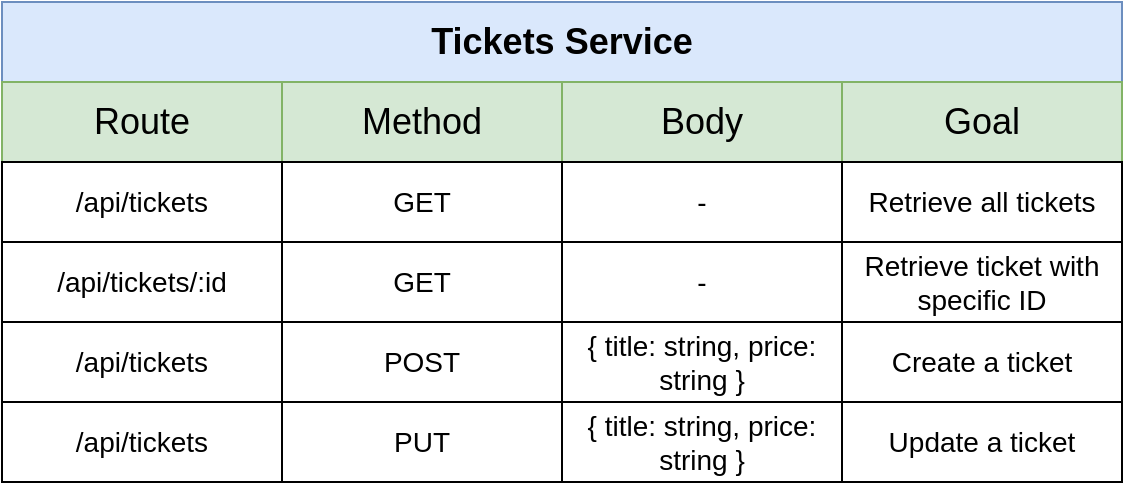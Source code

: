 <mxfile version="12.9.10" type="github" pages="5">
  <diagram id="AKySBRokzylHcW2O-Z-e" name="01 - tik">
    <mxGraphModel dx="715" dy="352" grid="1" gridSize="10" guides="1" tooltips="1" connect="1" arrows="1" fold="1" page="1" pageScale="1" pageWidth="1920" pageHeight="1200" math="0" shadow="0">
      <root>
        <mxCell id="0" />
        <mxCell id="1" parent="0" />
        <mxCell id="5NZEBFaEDi9C0aIBibyY-12" value="Tickets Service" style="rounded=0;whiteSpace=wrap;html=1;fillColor=#dae8fc;strokeColor=#6c8ebf;fontStyle=1;fontSize=18;" vertex="1" parent="1">
          <mxGeometry x="360" y="240" width="560" height="40" as="geometry" />
        </mxCell>
        <mxCell id="5NZEBFaEDi9C0aIBibyY-13" value="Route" style="rounded=0;whiteSpace=wrap;html=1;fontSize=18;fillColor=#d5e8d4;strokeColor=#82b366;" vertex="1" parent="1">
          <mxGeometry x="360" y="280" width="140" height="40" as="geometry" />
        </mxCell>
        <mxCell id="5NZEBFaEDi9C0aIBibyY-14" value="Method" style="rounded=0;whiteSpace=wrap;html=1;fontSize=18;fillColor=#d5e8d4;strokeColor=#82b366;" vertex="1" parent="1">
          <mxGeometry x="500" y="280" width="140" height="40" as="geometry" />
        </mxCell>
        <mxCell id="5NZEBFaEDi9C0aIBibyY-15" value="Body" style="rounded=0;whiteSpace=wrap;html=1;fontSize=18;fillColor=#d5e8d4;strokeColor=#82b366;" vertex="1" parent="1">
          <mxGeometry x="640" y="280" width="140" height="40" as="geometry" />
        </mxCell>
        <mxCell id="5NZEBFaEDi9C0aIBibyY-16" value="Goal" style="rounded=0;whiteSpace=wrap;html=1;fontSize=18;fillColor=#d5e8d4;strokeColor=#82b366;" vertex="1" parent="1">
          <mxGeometry x="780" y="280" width="140" height="40" as="geometry" />
        </mxCell>
        <mxCell id="5NZEBFaEDi9C0aIBibyY-17" value="/api/tickets" style="rounded=0;whiteSpace=wrap;html=1;fontSize=14;" vertex="1" parent="1">
          <mxGeometry x="360" y="320" width="140" height="40" as="geometry" />
        </mxCell>
        <mxCell id="5NZEBFaEDi9C0aIBibyY-18" value="GET" style="rounded=0;whiteSpace=wrap;html=1;fontSize=14;" vertex="1" parent="1">
          <mxGeometry x="500" y="320" width="140" height="40" as="geometry" />
        </mxCell>
        <mxCell id="5NZEBFaEDi9C0aIBibyY-19" value="-" style="rounded=0;whiteSpace=wrap;html=1;fontSize=14;" vertex="1" parent="1">
          <mxGeometry x="640" y="320" width="140" height="40" as="geometry" />
        </mxCell>
        <mxCell id="5NZEBFaEDi9C0aIBibyY-20" value="Retrieve all tickets" style="rounded=0;whiteSpace=wrap;html=1;fontSize=14;" vertex="1" parent="1">
          <mxGeometry x="780" y="320" width="140" height="40" as="geometry" />
        </mxCell>
        <mxCell id="5NZEBFaEDi9C0aIBibyY-21" value="/api/tickets/:id" style="rounded=0;whiteSpace=wrap;html=1;fontSize=14;" vertex="1" parent="1">
          <mxGeometry x="360" y="360" width="140" height="40" as="geometry" />
        </mxCell>
        <mxCell id="5NZEBFaEDi9C0aIBibyY-22" value="GET" style="rounded=0;whiteSpace=wrap;html=1;fontSize=14;" vertex="1" parent="1">
          <mxGeometry x="500" y="360" width="140" height="40" as="geometry" />
        </mxCell>
        <mxCell id="5NZEBFaEDi9C0aIBibyY-23" value="-" style="rounded=0;whiteSpace=wrap;html=1;fontSize=14;" vertex="1" parent="1">
          <mxGeometry x="640" y="360" width="140" height="40" as="geometry" />
        </mxCell>
        <mxCell id="5NZEBFaEDi9C0aIBibyY-24" value="Retrieve ticket with specific ID" style="rounded=0;whiteSpace=wrap;html=1;fontSize=14;" vertex="1" parent="1">
          <mxGeometry x="780" y="360" width="140" height="40" as="geometry" />
        </mxCell>
        <mxCell id="5NZEBFaEDi9C0aIBibyY-25" value="/api/tickets" style="rounded=0;whiteSpace=wrap;html=1;fontSize=14;" vertex="1" parent="1">
          <mxGeometry x="360" y="400" width="140" height="40" as="geometry" />
        </mxCell>
        <mxCell id="5NZEBFaEDi9C0aIBibyY-26" value="POST" style="rounded=0;whiteSpace=wrap;html=1;fontSize=14;" vertex="1" parent="1">
          <mxGeometry x="500" y="400" width="140" height="40" as="geometry" />
        </mxCell>
        <mxCell id="5NZEBFaEDi9C0aIBibyY-27" value="{ title: string, price: string }" style="rounded=0;whiteSpace=wrap;html=1;fontSize=14;" vertex="1" parent="1">
          <mxGeometry x="640" y="400" width="140" height="40" as="geometry" />
        </mxCell>
        <mxCell id="5NZEBFaEDi9C0aIBibyY-28" value="Create a ticket" style="rounded=0;whiteSpace=wrap;html=1;fontSize=14;" vertex="1" parent="1">
          <mxGeometry x="780" y="400" width="140" height="40" as="geometry" />
        </mxCell>
        <mxCell id="5NZEBFaEDi9C0aIBibyY-29" value="/api/tickets" style="rounded=0;whiteSpace=wrap;html=1;fontSize=14;" vertex="1" parent="1">
          <mxGeometry x="360" y="440" width="140" height="40" as="geometry" />
        </mxCell>
        <mxCell id="5NZEBFaEDi9C0aIBibyY-30" value="PUT" style="rounded=0;whiteSpace=wrap;html=1;fontSize=14;" vertex="1" parent="1">
          <mxGeometry x="500" y="440" width="140" height="40" as="geometry" />
        </mxCell>
        <mxCell id="5NZEBFaEDi9C0aIBibyY-31" value="{ title: string, price: string }" style="rounded=0;whiteSpace=wrap;html=1;fontSize=14;" vertex="1" parent="1">
          <mxGeometry x="640" y="440" width="140" height="40" as="geometry" />
        </mxCell>
        <mxCell id="5NZEBFaEDi9C0aIBibyY-32" value="Update a ticket" style="rounded=0;whiteSpace=wrap;html=1;fontSize=14;" vertex="1" parent="1">
          <mxGeometry x="780" y="440" width="140" height="40" as="geometry" />
        </mxCell>
      </root>
    </mxGraphModel>
  </diagram>
  <diagram id="NBkJ5XoD2my_zOULs8_r" name="02 - ticket">
    <mxGraphModel dx="715" dy="352" grid="1" gridSize="10" guides="1" tooltips="1" connect="1" arrows="1" fold="1" page="1" pageScale="1" pageWidth="1920" pageHeight="1200" math="0" shadow="0">
      <root>
        <mxCell id="a79_ThjCx1xK513ZJXG5-0" />
        <mxCell id="a79_ThjCx1xK513ZJXG5-1" parent="a79_ThjCx1xK513ZJXG5-0" />
        <mxCell id="a79_ThjCx1xK513ZJXG5-2" value="Tickets Service" style="rounded=0;whiteSpace=wrap;html=1;fontSize=18;fillColor=#f5f5f5;strokeColor=#666666;fontColor=#333333;fontStyle=1" vertex="1" parent="a79_ThjCx1xK513ZJXG5-1">
          <mxGeometry x="530" y="290" width="230" height="30" as="geometry" />
        </mxCell>
        <mxCell id="a79_ThjCx1xK513ZJXG5-10" style="edgeStyle=orthogonalEdgeStyle;rounded=0;orthogonalLoop=1;jettySize=auto;html=1;exitX=1;exitY=0.5;exitDx=0;exitDy=0;fontSize=18;" edge="1" parent="a79_ThjCx1xK513ZJXG5-1" source="a79_ThjCx1xK513ZJXG5-3" target="a79_ThjCx1xK513ZJXG5-6">
          <mxGeometry relative="1" as="geometry" />
        </mxCell>
        <mxCell id="a79_ThjCx1xK513ZJXG5-3" value="" style="rounded=0;whiteSpace=wrap;html=1;fontSize=14;fillColor=#f5f5f5;strokeColor=#666666;fontColor=#333333;fontStyle=1" vertex="1" parent="a79_ThjCx1xK513ZJXG5-1">
          <mxGeometry x="530" y="320" width="230" height="80" as="geometry" />
        </mxCell>
        <mxCell id="a79_ThjCx1xK513ZJXG5-4" value="Express App" style="rounded=0;whiteSpace=wrap;html=1;fontSize=14;" vertex="1" parent="a79_ThjCx1xK513ZJXG5-1">
          <mxGeometry x="550" y="330" width="190" height="60" as="geometry" />
        </mxCell>
        <mxCell id="a79_ThjCx1xK513ZJXG5-5" value="MongoDB for Tickets" style="rounded=0;whiteSpace=wrap;html=1;fontSize=18;fillColor=#f5f5f5;strokeColor=#666666;fontColor=#333333;fontStyle=1" vertex="1" parent="a79_ThjCx1xK513ZJXG5-1">
          <mxGeometry x="820" y="260" width="230" height="30" as="geometry" />
        </mxCell>
        <mxCell id="a79_ThjCx1xK513ZJXG5-6" value="" style="rounded=0;whiteSpace=wrap;html=1;fontSize=14;fillColor=#f5f5f5;strokeColor=#666666;fontColor=#333333;fontStyle=1" vertex="1" parent="a79_ThjCx1xK513ZJXG5-1">
          <mxGeometry x="820" y="290" width="230" height="170" as="geometry" />
        </mxCell>
        <mxCell id="a79_ThjCx1xK513ZJXG5-7" value="Tickets Collection" style="rounded=0;whiteSpace=wrap;html=1;fontSize=14;fillColor=#dae8fc;strokeColor=#6c8ebf;" vertex="1" parent="a79_ThjCx1xK513ZJXG5-1">
          <mxGeometry x="840" y="300" width="190" height="30" as="geometry" />
        </mxCell>
        <mxCell id="a79_ThjCx1xK513ZJXG5-11" value="" style="rounded=0;whiteSpace=wrap;html=1;fontSize=14;fillColor=#dae8fc;strokeColor=#6c8ebf;" vertex="1" parent="a79_ThjCx1xK513ZJXG5-1">
          <mxGeometry x="840" y="330" width="190" height="120" as="geometry" />
        </mxCell>
        <mxCell id="a79_ThjCx1xK513ZJXG5-12" value="{ title, price, userId }" style="rounded=0;whiteSpace=wrap;html=1;fontSize=14;" vertex="1" parent="a79_ThjCx1xK513ZJXG5-1">
          <mxGeometry x="865" y="345" width="140" height="30" as="geometry" />
        </mxCell>
        <mxCell id="a79_ThjCx1xK513ZJXG5-13" value="{ title, price, userId }" style="rounded=0;whiteSpace=wrap;html=1;fontSize=14;" vertex="1" parent="a79_ThjCx1xK513ZJXG5-1">
          <mxGeometry x="865" y="375" width="140" height="30" as="geometry" />
        </mxCell>
        <mxCell id="a79_ThjCx1xK513ZJXG5-14" value="{ title, price, userId }" style="rounded=0;whiteSpace=wrap;html=1;fontSize=14;" vertex="1" parent="a79_ThjCx1xK513ZJXG5-1">
          <mxGeometry x="865" y="405" width="140" height="30" as="geometry" />
        </mxCell>
      </root>
    </mxGraphModel>
  </diagram>
  <diagram id="7anr5Xum4h0n5bUyPV8S" name="03 - steps">
    <mxGraphModel dx="858" dy="422" grid="1" gridSize="10" guides="1" tooltips="1" connect="1" arrows="1" fold="1" page="1" pageScale="1" pageWidth="1920" pageHeight="1200" math="0" shadow="0">
      <root>
        <mxCell id="19Cy-sf6MM4zn7XgXn_P-0" />
        <mxCell id="19Cy-sf6MM4zn7XgXn_P-1" parent="19Cy-sf6MM4zn7XgXn_P-0" />
        <mxCell id="19Cy-sf6MM4zn7XgXn_P-2" value="Create package.json, install deps" style="rounded=0;whiteSpace=wrap;html=1;fontSize=18;fillColor=#dae8fc;strokeColor=#6c8ebf;" vertex="1" parent="19Cy-sf6MM4zn7XgXn_P-1">
          <mxGeometry x="540" y="210" width="460" height="50" as="geometry" />
        </mxCell>
        <mxCell id="19Cy-sf6MM4zn7XgXn_P-3" value="Write Dockerfile" style="rounded=0;whiteSpace=wrap;html=1;fontSize=18;fillColor=#dae8fc;strokeColor=#6c8ebf;" vertex="1" parent="19Cy-sf6MM4zn7XgXn_P-1">
          <mxGeometry x="540" y="270" width="460" height="50" as="geometry" />
        </mxCell>
        <mxCell id="19Cy-sf6MM4zn7XgXn_P-4" value="Create index.ts to run project" style="rounded=0;whiteSpace=wrap;html=1;fontSize=18;fillColor=#dae8fc;strokeColor=#6c8ebf;" vertex="1" parent="19Cy-sf6MM4zn7XgXn_P-1">
          <mxGeometry x="540" y="330" width="460" height="50" as="geometry" />
        </mxCell>
        <mxCell id="19Cy-sf6MM4zn7XgXn_P-5" value="Build image, push to docker hub" style="rounded=0;whiteSpace=wrap;html=1;fontSize=18;fillColor=#dae8fc;strokeColor=#6c8ebf;" vertex="1" parent="19Cy-sf6MM4zn7XgXn_P-1">
          <mxGeometry x="540" y="390" width="460" height="50" as="geometry" />
        </mxCell>
        <mxCell id="19Cy-sf6MM4zn7XgXn_P-6" value="Write k8s file for deployment, service" style="rounded=0;whiteSpace=wrap;html=1;fontSize=18;fillColor=#dae8fc;strokeColor=#6c8ebf;" vertex="1" parent="19Cy-sf6MM4zn7XgXn_P-1">
          <mxGeometry x="540" y="450" width="460" height="50" as="geometry" />
        </mxCell>
        <mxCell id="19Cy-sf6MM4zn7XgXn_P-7" value="Write k8s file for deployment, service" style="rounded=0;whiteSpace=wrap;html=1;fontSize=18;fillColor=#dae8fc;strokeColor=#6c8ebf;" vertex="1" parent="19Cy-sf6MM4zn7XgXn_P-1">
          <mxGeometry x="540" y="450" width="460" height="50" as="geometry" />
        </mxCell>
        <mxCell id="19Cy-sf6MM4zn7XgXn_P-8" value="Write k8s file for Mongodb deployment, service" style="rounded=0;whiteSpace=wrap;html=1;fontSize=18;fillColor=#dae8fc;strokeColor=#6c8ebf;" vertex="1" parent="19Cy-sf6MM4zn7XgXn_P-1">
          <mxGeometry x="540" y="570" width="460" height="50" as="geometry" />
        </mxCell>
        <mxCell id="19Cy-sf6MM4zn7XgXn_P-9" value="Update skaffold.yaml to do file sync for tickets" style="rounded=0;whiteSpace=wrap;html=1;fontSize=18;fillColor=#dae8fc;strokeColor=#6c8ebf;" vertex="1" parent="19Cy-sf6MM4zn7XgXn_P-1">
          <mxGeometry x="540" y="510" width="460" height="50" as="geometry" />
        </mxCell>
        <mxCell id="19Cy-sf6MM4zn7XgXn_P-10" value="" style="endArrow=classic;html=1;fontSize=18;" edge="1" parent="19Cy-sf6MM4zn7XgXn_P-1">
          <mxGeometry width="50" height="50" relative="1" as="geometry">
            <mxPoint x="530" y="210" as="sourcePoint" />
            <mxPoint x="530" y="621.143" as="targetPoint" />
          </mxGeometry>
        </mxCell>
      </root>
    </mxGraphModel>
  </diagram>
  <diagram name="04 - steps" id="z9mGE6HQgMYp5pnBJHdc">
    <mxGraphModel dx="858" dy="422" grid="1" gridSize="10" guides="1" tooltips="1" connect="1" arrows="1" fold="1" page="1" pageScale="1" pageWidth="1920" pageHeight="1200" math="0" shadow="0">
      <root>
        <mxCell id="su2hYm_iL0SFXj4LvrgG-0" />
        <mxCell id="su2hYm_iL0SFXj4LvrgG-1" parent="su2hYm_iL0SFXj4LvrgG-0" />
        <mxCell id="su2hYm_iL0SFXj4LvrgG-2" value="Create package.json, install deps" style="rounded=0;whiteSpace=wrap;html=1;fontSize=18;fillColor=#f5f5f5;strokeColor=#666666;fontColor=#333333;" vertex="1" parent="su2hYm_iL0SFXj4LvrgG-1">
          <mxGeometry x="540" y="210" width="460" height="50" as="geometry" />
        </mxCell>
        <mxCell id="su2hYm_iL0SFXj4LvrgG-3" value="Write Dockerfile" style="rounded=0;whiteSpace=wrap;html=1;fontSize=18;fillColor=#f5f5f5;strokeColor=#666666;fontColor=#333333;" vertex="1" parent="su2hYm_iL0SFXj4LvrgG-1">
          <mxGeometry x="540" y="270" width="460" height="50" as="geometry" />
        </mxCell>
        <mxCell id="su2hYm_iL0SFXj4LvrgG-4" value="Create index.ts to run project" style="rounded=0;whiteSpace=wrap;html=1;fontSize=18;fillColor=#f5f5f5;strokeColor=#666666;fontColor=#333333;" vertex="1" parent="su2hYm_iL0SFXj4LvrgG-1">
          <mxGeometry x="540" y="330" width="460" height="50" as="geometry" />
        </mxCell>
        <mxCell id="su2hYm_iL0SFXj4LvrgG-5" value="Build image, push to docker hub" style="rounded=0;whiteSpace=wrap;html=1;fontSize=18;fillColor=#dae8fc;strokeColor=#6c8ebf;" vertex="1" parent="su2hYm_iL0SFXj4LvrgG-1">
          <mxGeometry x="540" y="390" width="460" height="50" as="geometry" />
        </mxCell>
        <mxCell id="su2hYm_iL0SFXj4LvrgG-6" value="Write k8s file for deployment, service" style="rounded=0;whiteSpace=wrap;html=1;fontSize=18;fillColor=#dae8fc;strokeColor=#6c8ebf;" vertex="1" parent="su2hYm_iL0SFXj4LvrgG-1">
          <mxGeometry x="540" y="450" width="460" height="50" as="geometry" />
        </mxCell>
        <mxCell id="su2hYm_iL0SFXj4LvrgG-7" value="Write k8s file for deployment, service" style="rounded=0;whiteSpace=wrap;html=1;fontSize=18;fillColor=#dae8fc;strokeColor=#6c8ebf;" vertex="1" parent="su2hYm_iL0SFXj4LvrgG-1">
          <mxGeometry x="540" y="450" width="460" height="50" as="geometry" />
        </mxCell>
        <mxCell id="su2hYm_iL0SFXj4LvrgG-8" value="Write k8s file for Mongodb deployment, service" style="rounded=0;whiteSpace=wrap;html=1;fontSize=18;fillColor=#dae8fc;strokeColor=#6c8ebf;" vertex="1" parent="su2hYm_iL0SFXj4LvrgG-1">
          <mxGeometry x="540" y="570" width="460" height="50" as="geometry" />
        </mxCell>
        <mxCell id="su2hYm_iL0SFXj4LvrgG-9" value="Update skaffold.yaml to do file sync for tickets" style="rounded=0;whiteSpace=wrap;html=1;fontSize=18;fillColor=#dae8fc;strokeColor=#6c8ebf;" vertex="1" parent="su2hYm_iL0SFXj4LvrgG-1">
          <mxGeometry x="540" y="510" width="460" height="50" as="geometry" />
        </mxCell>
        <mxCell id="su2hYm_iL0SFXj4LvrgG-10" value="" style="endArrow=classic;html=1;fontSize=18;" edge="1" parent="su2hYm_iL0SFXj4LvrgG-1">
          <mxGeometry width="50" height="50" relative="1" as="geometry">
            <mxPoint x="530" y="210" as="sourcePoint" />
            <mxPoint x="530" y="621.143" as="targetPoint" />
          </mxGeometry>
        </mxCell>
        <mxCell id="su2hYm_iL0SFXj4LvrgG-11" value="" style="shape=curlyBracket;whiteSpace=wrap;html=1;rounded=1;fontSize=18;rotation=-180;" vertex="1" parent="su2hYm_iL0SFXj4LvrgG-1">
          <mxGeometry x="1010" y="210" width="30" height="170" as="geometry" />
        </mxCell>
        <mxCell id="su2hYm_iL0SFXj4LvrgG-12" value="Copy from auth service to save time!" style="text;html=1;strokeColor=none;fillColor=none;align=left;verticalAlign=middle;whiteSpace=wrap;rounded=0;fontSize=18;fontStyle=1" vertex="1" parent="su2hYm_iL0SFXj4LvrgG-1">
          <mxGeometry x="1040" y="285" width="130" height="20" as="geometry" />
        </mxCell>
      </root>
    </mxGraphModel>
  </diagram>
  <diagram id="mwPddSEoVuTpFXVdah0V" name="05 - tix">
    <mxGraphModel dx="858" dy="422" grid="1" gridSize="10" guides="1" tooltips="1" connect="1" arrows="1" fold="1" page="1" pageScale="1" pageWidth="1920" pageHeight="1200" math="0" shadow="0">
      <root>
        <mxCell id="Xdf_FE_YTQU1kLrpJqin-0" />
        <mxCell id="Xdf_FE_YTQU1kLrpJqin-1" parent="Xdf_FE_YTQU1kLrpJqin-0" />
        <mxCell id="ZGqEGdcUk_PW5LqjNPqs-0" value="Tickets Service" style="rounded=0;whiteSpace=wrap;html=1;fillColor=#f5f5f5;strokeColor=#666666;fontColor=#333333;fontStyle=1;fontSize=19;" vertex="1" parent="Xdf_FE_YTQU1kLrpJqin-1">
          <mxGeometry x="480" y="220" width="500" height="35" as="geometry" />
        </mxCell>
        <mxCell id="ZGqEGdcUk_PW5LqjNPqs-1" value="" style="rounded=0;whiteSpace=wrap;html=1;fillColor=#f5f5f5;strokeColor=#666666;fontColor=#333333;fontStyle=1;fontSize=19;" vertex="1" parent="Xdf_FE_YTQU1kLrpJqin-1">
          <mxGeometry x="480" y="255" width="500" height="175" as="geometry" />
        </mxCell>
        <mxCell id="ZGqEGdcUk_PW5LqjNPqs-2" value="" style="rounded=0;whiteSpace=wrap;html=1;fontSize=15;" vertex="1" parent="Xdf_FE_YTQU1kLrpJqin-1">
          <mxGeometry x="490" y="261" width="480" height="159" as="geometry" />
        </mxCell>
        <mxCell id="ZGqEGdcUk_PW5LqjNPqs-6" value="Create Ticket Route Handler" style="rounded=0;whiteSpace=wrap;html=1;fontSize=16;align=center;fillColor=#ffe6cc;strokeColor=#d79b00;" vertex="1" parent="Xdf_FE_YTQU1kLrpJqin-1">
          <mxGeometry x="820" y="327" width="140" height="77" as="geometry" />
        </mxCell>
        <mxCell id="ZGqEGdcUk_PW5LqjNPqs-11" style="edgeStyle=orthogonalEdgeStyle;rounded=0;orthogonalLoop=1;jettySize=auto;html=1;exitX=1;exitY=0.5;exitDx=0;exitDy=0;entryX=0;entryY=0.5;entryDx=0;entryDy=0;fontSize=18;" edge="1" parent="Xdf_FE_YTQU1kLrpJqin-1" source="ZGqEGdcUk_PW5LqjNPqs-7" target="ZGqEGdcUk_PW5LqjNPqs-9">
          <mxGeometry relative="1" as="geometry" />
        </mxCell>
        <mxCell id="ZGqEGdcUk_PW5LqjNPqs-7" value="Request" style="rounded=0;whiteSpace=wrap;html=1;fontSize=16;fillColor=#dae8fc;strokeColor=#6c8ebf;fontStyle=1" vertex="1" parent="Xdf_FE_YTQU1kLrpJqin-1">
          <mxGeometry x="320" y="340.5" width="120" height="50" as="geometry" />
        </mxCell>
        <mxCell id="ZGqEGdcUk_PW5LqjNPqs-8" value="requireAuth Middleware" style="rounded=0;whiteSpace=wrap;html=1;fontSize=16;align=center;fillColor=#ffe6cc;strokeColor=#d79b00;" vertex="1" parent="Xdf_FE_YTQU1kLrpJqin-1">
          <mxGeometry x="660" y="327" width="140" height="77" as="geometry" />
        </mxCell>
        <mxCell id="ZGqEGdcUk_PW5LqjNPqs-9" value="currentUser Middleware" style="rounded=0;whiteSpace=wrap;html=1;fontSize=16;align=center;fillColor=#ffe6cc;strokeColor=#d79b00;" vertex="1" parent="Xdf_FE_YTQU1kLrpJqin-1">
          <mxGeometry x="500" y="327" width="140" height="77" as="geometry" />
        </mxCell>
        <mxCell id="ZGqEGdcUk_PW5LqjNPqs-10" value="" style="shape=curlyBracket;whiteSpace=wrap;html=1;rounded=1;fontSize=18;align=left;rotation=90;" vertex="1" parent="Xdf_FE_YTQU1kLrpJqin-1">
          <mxGeometry x="640" y="160" width="20" height="300" as="geometry" />
        </mxCell>
        <mxCell id="ZGqEGdcUk_PW5LqjNPqs-12" value="&lt;i style=&quot;font-size: 13px;&quot;&gt;Implemented by common module!&lt;/i&gt;" style="text;html=1;strokeColor=none;fillColor=none;align=center;verticalAlign=middle;whiteSpace=wrap;rounded=0;fontSize=13;" vertex="1" parent="Xdf_FE_YTQU1kLrpJqin-1">
          <mxGeometry x="570" y="273" width="160" height="20" as="geometry" />
        </mxCell>
      </root>
    </mxGraphModel>
  </diagram>
</mxfile>
